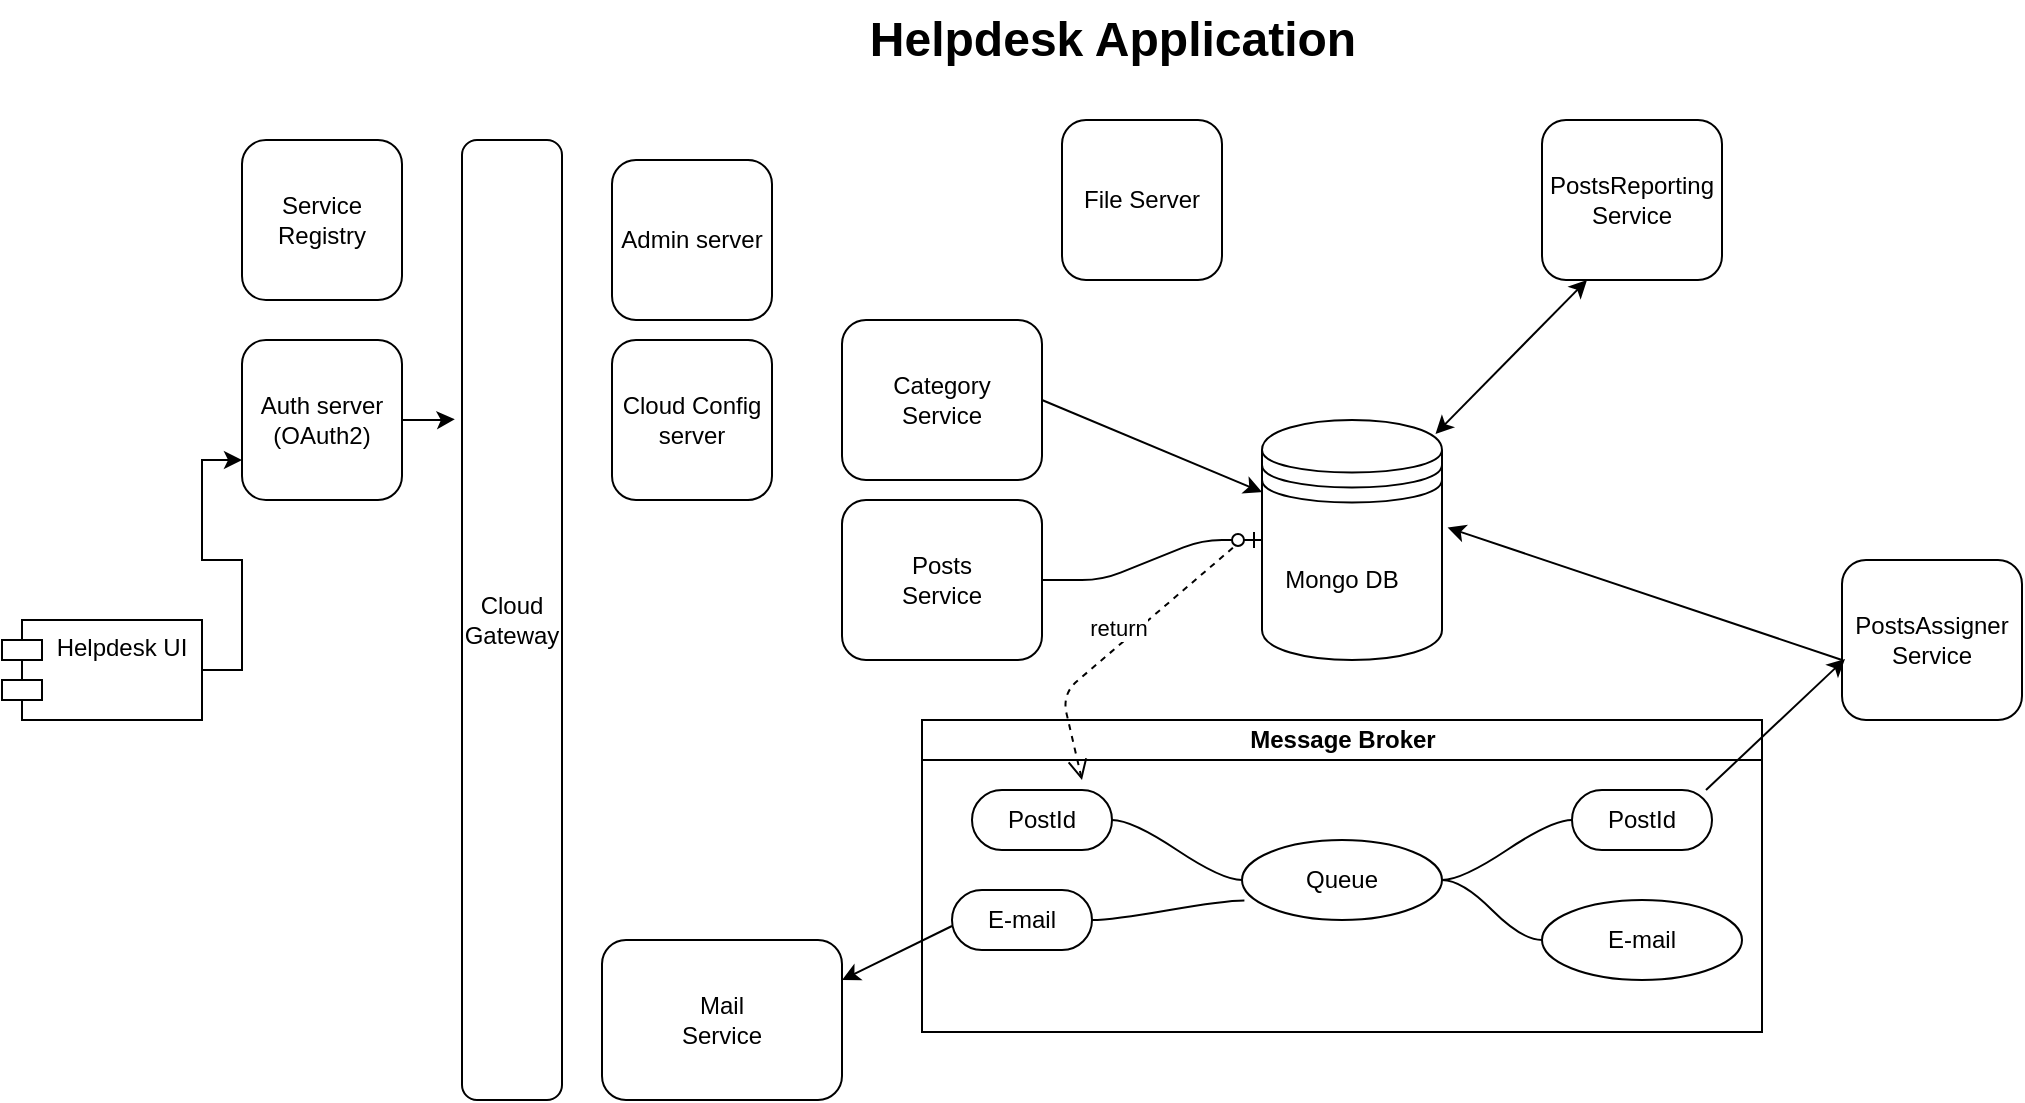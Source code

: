 <mxfile version="14.1.2" type="device" pages="3"><diagram id="i0QKYuTkVu3NXhD5oa9z" name="Page-1"><mxGraphModel dx="1038" dy="548" grid="1" gridSize="10" guides="1" tooltips="1" connect="1" arrows="1" fold="1" page="1" pageScale="1" pageWidth="850" pageHeight="1100" math="0" shadow="0"><root><mxCell id="0"/><mxCell id="1" parent="0"/><mxCell id="Xsb3I-IJ_iOaT5h9NVrV-1" value="Helpdesk Application" style="text;strokeColor=none;fillColor=none;html=1;fontSize=24;fontStyle=1;verticalAlign=middle;align=center;" parent="1" vertex="1"><mxGeometry x="430" y="30" width="270" height="40" as="geometry"/></mxCell><mxCell id="Xsb3I-IJ_iOaT5h9NVrV-2" value="" style="shape=datastore;whiteSpace=wrap;html=1;" parent="1" vertex="1"><mxGeometry x="640" y="240" width="90" height="120" as="geometry"/></mxCell><mxCell id="Xsb3I-IJ_iOaT5h9NVrV-3" value="Posts&lt;br&gt;Service" style="shape=ext;rounded=1;html=1;whiteSpace=wrap;" parent="1" vertex="1"><mxGeometry x="430" y="280" width="100" height="80" as="geometry"/></mxCell><mxCell id="Xsb3I-IJ_iOaT5h9NVrV-4" value="Category&lt;br&gt;Service" style="shape=ext;rounded=1;html=1;whiteSpace=wrap;" parent="1" vertex="1"><mxGeometry x="430" y="190" width="100" height="80" as="geometry"/></mxCell><mxCell id="Xsb3I-IJ_iOaT5h9NVrV-5" value="File Server" style="shape=ext;rounded=1;html=1;whiteSpace=wrap;" parent="1" vertex="1"><mxGeometry x="540" y="90" width="80" height="80" as="geometry"/></mxCell><mxCell id="QtNGmZHZKjVYIAs1s-m7-9" style="edgeStyle=orthogonalEdgeStyle;rounded=0;orthogonalLoop=1;jettySize=auto;html=1;entryX=-0.072;entryY=0.291;entryDx=0;entryDy=0;entryPerimeter=0;" edge="1" parent="1" source="Xsb3I-IJ_iOaT5h9NVrV-6" target="QtNGmZHZKjVYIAs1s-m7-2"><mxGeometry relative="1" as="geometry"/></mxCell><mxCell id="Xsb3I-IJ_iOaT5h9NVrV-6" value="Auth server&lt;br&gt;(OAuth2)" style="shape=ext;rounded=1;html=1;whiteSpace=wrap;" parent="1" vertex="1"><mxGeometry x="130" y="200" width="80" height="80" as="geometry"/></mxCell><mxCell id="Xsb3I-IJ_iOaT5h9NVrV-7" value="PostsReporting&lt;br&gt;Service" style="shape=ext;rounded=1;html=1;whiteSpace=wrap;" parent="1" vertex="1"><mxGeometry x="780" y="90" width="90" height="80" as="geometry"/></mxCell><mxCell id="Xsb3I-IJ_iOaT5h9NVrV-8" value="PostsAssigner&lt;br&gt;Service" style="shape=ext;rounded=1;html=1;whiteSpace=wrap;" parent="1" vertex="1"><mxGeometry x="930" y="310" width="90" height="80" as="geometry"/></mxCell><mxCell id="Xsb3I-IJ_iOaT5h9NVrV-9" value="Mail&lt;br&gt;Service" style="shape=ext;rounded=1;html=1;whiteSpace=wrap;" parent="1" vertex="1"><mxGeometry x="310" y="500" width="120" height="80" as="geometry"/></mxCell><mxCell id="Xsb3I-IJ_iOaT5h9NVrV-25" value="Message Broker" style="swimlane;html=1;startSize=20;horizontal=1;containerType=tree;" parent="1" vertex="1"><mxGeometry x="470" y="390" width="420" height="156" as="geometry"/></mxCell><mxCell id="Xsb3I-IJ_iOaT5h9NVrV-26" value="" style="edgeStyle=entityRelationEdgeStyle;startArrow=none;endArrow=none;segment=10;curved=1;" parent="Xsb3I-IJ_iOaT5h9NVrV-25" source="Xsb3I-IJ_iOaT5h9NVrV-30" target="Xsb3I-IJ_iOaT5h9NVrV-31" edge="1"><mxGeometry relative="1" as="geometry"/></mxCell><mxCell id="Xsb3I-IJ_iOaT5h9NVrV-28" value="" style="edgeStyle=entityRelationEdgeStyle;startArrow=none;endArrow=none;segment=10;curved=1;" parent="Xsb3I-IJ_iOaT5h9NVrV-25" source="Xsb3I-IJ_iOaT5h9NVrV-30" target="Xsb3I-IJ_iOaT5h9NVrV-33" edge="1"><mxGeometry relative="1" as="geometry"/></mxCell><mxCell id="Xsb3I-IJ_iOaT5h9NVrV-30" value="Queue" style="ellipse;whiteSpace=wrap;html=1;align=center;treeFolding=1;treeMoving=1;newEdgeStyle={&quot;edgeStyle&quot;:&quot;entityRelationEdgeStyle&quot;,&quot;startArrow&quot;:&quot;none&quot;,&quot;endArrow&quot;:&quot;none&quot;,&quot;segment&quot;:10,&quot;curved&quot;:1};" parent="Xsb3I-IJ_iOaT5h9NVrV-25" vertex="1"><mxGeometry x="160" y="60" width="100" height="40" as="geometry"/></mxCell><mxCell id="Xsb3I-IJ_iOaT5h9NVrV-31" value="PostId" style="whiteSpace=wrap;html=1;rounded=1;arcSize=50;align=center;verticalAlign=middle;strokeWidth=1;autosize=1;spacing=4;treeFolding=1;treeMoving=1;newEdgeStyle={&quot;edgeStyle&quot;:&quot;entityRelationEdgeStyle&quot;,&quot;startArrow&quot;:&quot;none&quot;,&quot;endArrow&quot;:&quot;none&quot;,&quot;segment&quot;:10,&quot;curved&quot;:1};" parent="Xsb3I-IJ_iOaT5h9NVrV-25" vertex="1"><mxGeometry x="325" y="35" width="70" height="30" as="geometry"/></mxCell><mxCell id="Xsb3I-IJ_iOaT5h9NVrV-33" value="PostId" style="whiteSpace=wrap;html=1;rounded=1;arcSize=50;align=center;verticalAlign=middle;strokeWidth=1;autosize=1;spacing=4;treeFolding=1;treeMoving=1;newEdgeStyle={&quot;edgeStyle&quot;:&quot;entityRelationEdgeStyle&quot;,&quot;startArrow&quot;:&quot;none&quot;,&quot;endArrow&quot;:&quot;none&quot;,&quot;segment&quot;:10,&quot;curved&quot;:1};" parent="Xsb3I-IJ_iOaT5h9NVrV-25" vertex="1"><mxGeometry x="25" y="35" width="70" height="30" as="geometry"/></mxCell><mxCell id="Xsb3I-IJ_iOaT5h9NVrV-37" value="" style="endArrow=classic;html=1;entryX=0.017;entryY=0.618;entryDx=0;entryDy=0;entryPerimeter=0;" parent="Xsb3I-IJ_iOaT5h9NVrV-25" target="Xsb3I-IJ_iOaT5h9NVrV-8" edge="1"><mxGeometry width="50" height="50" relative="1" as="geometry"><mxPoint x="392" y="35" as="sourcePoint"/><mxPoint x="442" y="-15" as="targetPoint"/></mxGeometry></mxCell><mxCell id="Xsb3I-IJ_iOaT5h9NVrV-42" value="" style="edgeStyle=entityRelationEdgeStyle;rounded=0;orthogonalLoop=1;jettySize=auto;html=1;startArrow=none;endArrow=none;segment=10;curved=1;" parent="Xsb3I-IJ_iOaT5h9NVrV-25" source="Xsb3I-IJ_iOaT5h9NVrV-30" target="Xsb3I-IJ_iOaT5h9NVrV-43" edge="1"><mxGeometry relative="1" as="geometry"/></mxCell><mxCell id="Xsb3I-IJ_iOaT5h9NVrV-43" value="E-mail" style="ellipse;whiteSpace=wrap;html=1;align=center;treeFolding=1;treeMoving=1;newEdgeStyle={&quot;edgeStyle&quot;:&quot;entityRelationEdgeStyle&quot;,&quot;startArrow&quot;:&quot;none&quot;,&quot;endArrow&quot;:&quot;none&quot;,&quot;segment&quot;:10,&quot;curved&quot;:1};" parent="Xsb3I-IJ_iOaT5h9NVrV-25" vertex="1"><mxGeometry x="310" y="90" width="100" height="40" as="geometry"/></mxCell><mxCell id="Xsb3I-IJ_iOaT5h9NVrV-44" value="" style="edgeStyle=entityRelationEdgeStyle;startArrow=none;endArrow=none;segment=10;curved=1;exitX=0.012;exitY=0.755;exitDx=0;exitDy=0;exitPerimeter=0;" parent="Xsb3I-IJ_iOaT5h9NVrV-25" source="Xsb3I-IJ_iOaT5h9NVrV-30" target="Xsb3I-IJ_iOaT5h9NVrV-45" edge="1"><mxGeometry relative="1" as="geometry"><mxPoint x="140" y="100" as="sourcePoint"/></mxGeometry></mxCell><mxCell id="Xsb3I-IJ_iOaT5h9NVrV-45" value="E-mail" style="whiteSpace=wrap;html=1;rounded=1;arcSize=50;align=center;verticalAlign=middle;strokeWidth=1;autosize=1;spacing=4;treeFolding=1;treeMoving=1;newEdgeStyle={&quot;edgeStyle&quot;:&quot;entityRelationEdgeStyle&quot;,&quot;startArrow&quot;:&quot;none&quot;,&quot;endArrow&quot;:&quot;none&quot;,&quot;segment&quot;:10,&quot;curved&quot;:1};" parent="Xsb3I-IJ_iOaT5h9NVrV-25" vertex="1"><mxGeometry x="15" y="85" width="70" height="30" as="geometry"/></mxCell><mxCell id="Xsb3I-IJ_iOaT5h9NVrV-46" value="" style="endArrow=classic;html=1;entryX=1;entryY=0.25;entryDx=0;entryDy=0;" parent="Xsb3I-IJ_iOaT5h9NVrV-25" target="Xsb3I-IJ_iOaT5h9NVrV-9" edge="1"><mxGeometry width="50" height="50" relative="1" as="geometry"><mxPoint x="15" y="103" as="sourcePoint"/><mxPoint x="65" y="53" as="targetPoint"/></mxGeometry></mxCell><mxCell id="Xsb3I-IJ_iOaT5h9NVrV-38" value="" style="endArrow=classic;html=1;entryX=1.031;entryY=0.448;entryDx=0;entryDy=0;entryPerimeter=0;" parent="1" target="Xsb3I-IJ_iOaT5h9NVrV-2" edge="1"><mxGeometry width="50" height="50" relative="1" as="geometry"><mxPoint x="930" y="360" as="sourcePoint"/><mxPoint x="800" y="320" as="targetPoint"/></mxGeometry></mxCell><mxCell id="Xsb3I-IJ_iOaT5h9NVrV-39" value="Mongo DB" style="text;html=1;strokeColor=none;fillColor=none;align=center;verticalAlign=middle;whiteSpace=wrap;rounded=0;" parent="1" vertex="1"><mxGeometry x="640" y="310" width="80" height="20" as="geometry"/></mxCell><mxCell id="Xsb3I-IJ_iOaT5h9NVrV-47" value="" style="endArrow=classic;html=1;exitX=1;exitY=0.5;exitDx=0;exitDy=0;entryX=0;entryY=0.3;entryDx=0;entryDy=0;" parent="1" source="Xsb3I-IJ_iOaT5h9NVrV-4" target="Xsb3I-IJ_iOaT5h9NVrV-2" edge="1"><mxGeometry width="50" height="50" relative="1" as="geometry"><mxPoint x="650" y="370" as="sourcePoint"/><mxPoint x="630" y="300" as="targetPoint"/></mxGeometry></mxCell><mxCell id="Xsb3I-IJ_iOaT5h9NVrV-53" value="return" style="html=1;verticalAlign=bottom;endArrow=open;dashed=1;endSize=8;" parent="1" edge="1"><mxGeometry relative="1" as="geometry"><mxPoint x="550" y="420" as="targetPoint"/><mxPoint x="630" y="300" as="sourcePoint"/><Array as="points"><mxPoint x="540" y="377"/><mxPoint x="550" y="420"/></Array></mxGeometry></mxCell><mxCell id="Xsb3I-IJ_iOaT5h9NVrV-55" value="" style="edgeStyle=entityRelationEdgeStyle;fontSize=12;html=1;endArrow=ERzeroToOne;endFill=1;entryX=0;entryY=0.5;entryDx=0;entryDy=0;exitX=1;exitY=0.5;exitDx=0;exitDy=0;" parent="1" target="Xsb3I-IJ_iOaT5h9NVrV-2" edge="1" source="Xsb3I-IJ_iOaT5h9NVrV-3"><mxGeometry width="100" height="100" relative="1" as="geometry"><mxPoint x="400" y="360" as="sourcePoint"/><mxPoint x="500" y="260" as="targetPoint"/></mxGeometry></mxCell><mxCell id="QtNGmZHZKjVYIAs1s-m7-1" value="Admin server" style="shape=ext;rounded=1;html=1;whiteSpace=wrap;" vertex="1" parent="1"><mxGeometry x="315" y="110" width="80" height="80" as="geometry"/></mxCell><mxCell id="QtNGmZHZKjVYIAs1s-m7-2" value="Cloud Gateway" style="rounded=1;whiteSpace=wrap;html=1;" vertex="1" parent="1"><mxGeometry x="240" y="100" width="50" height="480" as="geometry"/></mxCell><mxCell id="QtNGmZHZKjVYIAs1s-m7-5" value="" style="endArrow=classic;startArrow=classic;html=1;exitX=0.964;exitY=0.058;exitDx=0;exitDy=0;exitPerimeter=0;entryX=0.25;entryY=1;entryDx=0;entryDy=0;" edge="1" parent="1" source="Xsb3I-IJ_iOaT5h9NVrV-2" target="Xsb3I-IJ_iOaT5h9NVrV-7"><mxGeometry width="50" height="50" relative="1" as="geometry"><mxPoint x="740" y="230" as="sourcePoint"/><mxPoint x="790" y="180" as="targetPoint"/></mxGeometry></mxCell><mxCell id="QtNGmZHZKjVYIAs1s-m7-6" value="Cloud Config server" style="shape=ext;rounded=1;html=1;whiteSpace=wrap;" vertex="1" parent="1"><mxGeometry x="315" y="200" width="80" height="80" as="geometry"/></mxCell><mxCell id="QtNGmZHZKjVYIAs1s-m7-8" style="edgeStyle=orthogonalEdgeStyle;rounded=0;orthogonalLoop=1;jettySize=auto;html=1;entryX=0;entryY=0.75;entryDx=0;entryDy=0;" edge="1" parent="1" source="QtNGmZHZKjVYIAs1s-m7-7" target="Xsb3I-IJ_iOaT5h9NVrV-6"><mxGeometry relative="1" as="geometry"/></mxCell><mxCell id="QtNGmZHZKjVYIAs1s-m7-7" value="Helpdesk UI" style="shape=module;align=left;spacingLeft=20;align=center;verticalAlign=top;" vertex="1" parent="1"><mxGeometry x="10" y="340" width="100" height="50" as="geometry"/></mxCell><mxCell id="QtNGmZHZKjVYIAs1s-m7-10" value="Service Registry" style="shape=ext;rounded=1;html=1;whiteSpace=wrap;" vertex="1" parent="1"><mxGeometry x="130" y="100" width="80" height="80" as="geometry"/></mxCell></root></mxGraphModel></diagram><diagram id="cvQupKmwcnxofKL7FXI3" name="Page-2"><mxGraphModel dx="1221" dy="645" grid="1" gridSize="10" guides="1" tooltips="1" connect="1" arrows="1" fold="1" page="1" pageScale="1" pageWidth="850" pageHeight="1100" math="0" shadow="0"><root><mxCell id="ZCVSWSXWwXWtBHLbYtSR-0"/><mxCell id="ZCVSWSXWwXWtBHLbYtSR-1" parent="ZCVSWSXWwXWtBHLbYtSR-0"/><mxCell id="ZCVSWSXWwXWtBHLbYtSR-47" style="edgeStyle=orthogonalEdgeStyle;rounded=0;orthogonalLoop=1;jettySize=auto;html=1;entryX=0;entryY=0.5;entryDx=0;entryDy=0;" edge="1" parent="ZCVSWSXWwXWtBHLbYtSR-1" source="ZCVSWSXWwXWtBHLbYtSR-2" target="ZCVSWSXWwXWtBHLbYtSR-3"><mxGeometry relative="1" as="geometry"/></mxCell><mxCell id="ZCVSWSXWwXWtBHLbYtSR-2" value="Başvuru" style="shape=process;whiteSpace=wrap;html=1;backgroundOutline=1;" vertex="1" parent="ZCVSWSXWwXWtBHLbYtSR-1"><mxGeometry x="20" y="100" width="100" height="40" as="geometry"/></mxCell><mxCell id="ZCVSWSXWwXWtBHLbYtSR-15" style="edgeStyle=orthogonalEdgeStyle;rounded=0;orthogonalLoop=1;jettySize=auto;html=1;entryX=0;entryY=0.5;entryDx=0;entryDy=0;" edge="1" parent="ZCVSWSXWwXWtBHLbYtSR-1" source="ZCVSWSXWwXWtBHLbYtSR-3" target="ZCVSWSXWwXWtBHLbYtSR-12"><mxGeometry relative="1" as="geometry"/></mxCell><mxCell id="ZCVSWSXWwXWtBHLbYtSR-3" value="Ön Değerlendirme" style="shape=process;whiteSpace=wrap;html=1;backgroundOutline=1;" vertex="1" parent="ZCVSWSXWwXWtBHLbYtSR-1"><mxGeometry x="150" y="100" width="100" height="40" as="geometry"/></mxCell><mxCell id="ZCVSWSXWwXWtBHLbYtSR-20" style="edgeStyle=orthogonalEdgeStyle;rounded=0;orthogonalLoop=1;jettySize=auto;html=1;entryX=0;entryY=0.5;entryDx=0;entryDy=0;" edge="1" parent="ZCVSWSXWwXWtBHLbYtSR-1" source="ZCVSWSXWwXWtBHLbYtSR-4" target="ZCVSWSXWwXWtBHLbYtSR-5"><mxGeometry relative="1" as="geometry"/></mxCell><mxCell id="ZCVSWSXWwXWtBHLbYtSR-4" value="Yerinde İnceleme" style="shape=process;whiteSpace=wrap;html=1;backgroundOutline=1;" vertex="1" parent="ZCVSWSXWwXWtBHLbYtSR-1"><mxGeometry x="450" y="95" width="90" height="45" as="geometry"/></mxCell><mxCell id="ZCVSWSXWwXWtBHLbYtSR-36" style="edgeStyle=orthogonalEdgeStyle;rounded=0;orthogonalLoop=1;jettySize=auto;html=1;entryX=0.5;entryY=0;entryDx=0;entryDy=0;" edge="1" parent="ZCVSWSXWwXWtBHLbYtSR-1" source="ZCVSWSXWwXWtBHLbYtSR-5" target="ZCVSWSXWwXWtBHLbYtSR-35"><mxGeometry relative="1" as="geometry"/></mxCell><mxCell id="ZCVSWSXWwXWtBHLbYtSR-5" value="Kurul Değerlendirmesi" style="shape=process;whiteSpace=wrap;html=1;backgroundOutline=1;" vertex="1" parent="ZCVSWSXWwXWtBHLbYtSR-1"><mxGeometry x="560" y="95" width="120" height="45" as="geometry"/></mxCell><mxCell id="ZCVSWSXWwXWtBHLbYtSR-22" style="edgeStyle=orthogonalEdgeStyle;rounded=0;orthogonalLoop=1;jettySize=auto;html=1;entryX=0.5;entryY=0;entryDx=0;entryDy=0;" edge="1" parent="ZCVSWSXWwXWtBHLbYtSR-1" source="ZCVSWSXWwXWtBHLbYtSR-6" target="ZCVSWSXWwXWtBHLbYtSR-17"><mxGeometry relative="1" as="geometry"/></mxCell><mxCell id="ZCVSWSXWwXWtBHLbYtSR-6" value="Komite Değerlendirmesi" style="shape=process;whiteSpace=wrap;html=1;backgroundOutline=1;" vertex="1" parent="ZCVSWSXWwXWtBHLbYtSR-1"><mxGeometry x="560" y="230" width="120" height="35" as="geometry"/></mxCell><mxCell id="ZCVSWSXWwXWtBHLbYtSR-18" style="edgeStyle=orthogonalEdgeStyle;rounded=0;orthogonalLoop=1;jettySize=auto;html=1;entryX=1;entryY=0.25;entryDx=0;entryDy=0;" edge="1" parent="ZCVSWSXWwXWtBHLbYtSR-1" source="ZCVSWSXWwXWtBHLbYtSR-7" target="ZCVSWSXWwXWtBHLbYtSR-10"><mxGeometry relative="1" as="geometry"/></mxCell><mxCell id="ZCVSWSXWwXWtBHLbYtSR-32" style="edgeStyle=orthogonalEdgeStyle;rounded=0;orthogonalLoop=1;jettySize=auto;html=1;" edge="1" parent="ZCVSWSXWwXWtBHLbYtSR-1" source="ZCVSWSXWwXWtBHLbYtSR-7"><mxGeometry relative="1" as="geometry"><mxPoint x="620" y="495" as="targetPoint"/></mxGeometry></mxCell><mxCell id="ZCVSWSXWwXWtBHLbYtSR-7" value="İzleme" style="shape=process;whiteSpace=wrap;html=1;backgroundOutline=1;" vertex="1" parent="ZCVSWSXWwXWtBHLbYtSR-1"><mxGeometry x="558.75" y="430" width="122.5" height="40" as="geometry"/></mxCell><mxCell id="ZCVSWSXWwXWtBHLbYtSR-9" value="Proje Sonrası İzleme" style="shape=process;whiteSpace=wrap;html=1;backgroundOutline=1;" vertex="1" parent="ZCVSWSXWwXWtBHLbYtSR-1"><mxGeometry x="560" y="545" width="120" height="30" as="geometry"/></mxCell><mxCell id="ZCVSWSXWwXWtBHLbYtSR-19" style="edgeStyle=orthogonalEdgeStyle;rounded=0;orthogonalLoop=1;jettySize=auto;html=1;entryX=0.384;entryY=1.053;entryDx=0;entryDy=0;entryPerimeter=0;" edge="1" parent="ZCVSWSXWwXWtBHLbYtSR-1" source="ZCVSWSXWwXWtBHLbYtSR-10" target="ZCVSWSXWwXWtBHLbYtSR-2"><mxGeometry relative="1" as="geometry"/></mxCell><mxCell id="ZCVSWSXWwXWtBHLbYtSR-10" value="Revize Başvurusu" style="shape=process;whiteSpace=wrap;html=1;backgroundOutline=1;" vertex="1" parent="ZCVSWSXWwXWtBHLbYtSR-1"><mxGeometry x="140" y="435" width="120" height="35" as="geometry"/></mxCell><mxCell id="ZCVSWSXWwXWtBHLbYtSR-33" style="edgeStyle=orthogonalEdgeStyle;rounded=0;orthogonalLoop=1;jettySize=auto;html=1;entryX=0.5;entryY=0;entryDx=0;entryDy=0;" edge="1" parent="ZCVSWSXWwXWtBHLbYtSR-1" source="ZCVSWSXWwXWtBHLbYtSR-11" target="ZCVSWSXWwXWtBHLbYtSR-9"><mxGeometry relative="1" as="geometry"/></mxCell><mxCell id="ZCVSWSXWwXWtBHLbYtSR-11" value="Ödeme" style="shape=process;whiteSpace=wrap;html=1;backgroundOutline=1;" vertex="1" parent="ZCVSWSXWwXWtBHLbYtSR-1"><mxGeometry x="558.75" y="495" width="122.5" height="30" as="geometry"/></mxCell><mxCell id="ZCVSWSXWwXWtBHLbYtSR-13" style="edgeStyle=orthogonalEdgeStyle;rounded=0;orthogonalLoop=1;jettySize=auto;html=1;entryX=0;entryY=0.5;entryDx=0;entryDy=0;" edge="1" parent="ZCVSWSXWwXWtBHLbYtSR-1" source="ZCVSWSXWwXWtBHLbYtSR-12" target="ZCVSWSXWwXWtBHLbYtSR-4"><mxGeometry relative="1" as="geometry"/></mxCell><mxCell id="ZCVSWSXWwXWtBHLbYtSR-16" style="edgeStyle=orthogonalEdgeStyle;rounded=0;orthogonalLoop=1;jettySize=auto;html=1;entryX=0.848;entryY=0.987;entryDx=0;entryDy=0;entryPerimeter=0;" edge="1" parent="ZCVSWSXWwXWtBHLbYtSR-1" source="ZCVSWSXWwXWtBHLbYtSR-12" target="ZCVSWSXWwXWtBHLbYtSR-2"><mxGeometry relative="1" as="geometry"><mxPoint x="120" y="190" as="targetPoint"/><Array as="points"><mxPoint x="368" y="170"/><mxPoint x="105" y="170"/></Array></mxGeometry></mxCell><mxCell id="ZCVSWSXWwXWtBHLbYtSR-31" style="edgeStyle=orthogonalEdgeStyle;rounded=0;orthogonalLoop=1;jettySize=auto;html=1;entryX=0.5;entryY=0;entryDx=0;entryDy=0;" edge="1" parent="ZCVSWSXWwXWtBHLbYtSR-1" source="ZCVSWSXWwXWtBHLbYtSR-12" target="ZCVSWSXWwXWtBHLbYtSR-5"><mxGeometry relative="1" as="geometry"><mxPoint x="630" y="100" as="targetPoint"/><Array as="points"><mxPoint x="380" y="80"/><mxPoint x="620" y="80"/></Array></mxGeometry></mxCell><mxCell id="ZCVSWSXWwXWtBHLbYtSR-52" style="edgeStyle=orthogonalEdgeStyle;rounded=0;orthogonalLoop=1;jettySize=auto;html=1;entryX=0.5;entryY=0;entryDx=0;entryDy=0;" edge="1" parent="ZCVSWSXWwXWtBHLbYtSR-1" source="ZCVSWSXWwXWtBHLbYtSR-12" target="ZCVSWSXWwXWtBHLbYtSR-50"><mxGeometry relative="1" as="geometry"><Array as="points"><mxPoint x="333" y="50"/><mxPoint x="780" y="50"/></Array></mxGeometry></mxCell><mxCell id="ZCVSWSXWwXWtBHLbYtSR-12" value="Başvuru Uygun" style="rhombus;whiteSpace=wrap;html=1;" vertex="1" parent="ZCVSWSXWwXWtBHLbYtSR-1"><mxGeometry x="300" y="85" width="65" height="70" as="geometry"/></mxCell><mxCell id="ZCVSWSXWwXWtBHLbYtSR-51" style="edgeStyle=orthogonalEdgeStyle;rounded=0;orthogonalLoop=1;jettySize=auto;html=1;entryX=0;entryY=0.667;entryDx=0;entryDy=0;entryPerimeter=0;" edge="1" parent="ZCVSWSXWwXWtBHLbYtSR-1" source="ZCVSWSXWwXWtBHLbYtSR-17" target="ZCVSWSXWwXWtBHLbYtSR-50"><mxGeometry relative="1" as="geometry"/></mxCell><mxCell id="iacnwAJ6oSh0Kk-NSkM--2" style="edgeStyle=orthogonalEdgeStyle;rounded=0;orthogonalLoop=1;jettySize=auto;html=1;entryX=1;entryY=0.5;entryDx=0;entryDy=0;" edge="1" parent="ZCVSWSXWwXWtBHLbYtSR-1" source="ZCVSWSXWwXWtBHLbYtSR-17" target="iacnwAJ6oSh0Kk-NSkM--0"><mxGeometry relative="1" as="geometry"/></mxCell><mxCell id="iacnwAJ6oSh0Kk-NSkM--8" style="edgeStyle=orthogonalEdgeStyle;rounded=0;orthogonalLoop=1;jettySize=auto;html=1;entryX=0.5;entryY=0;entryDx=0;entryDy=0;" edge="1" parent="ZCVSWSXWwXWtBHLbYtSR-1" source="ZCVSWSXWwXWtBHLbYtSR-17" target="ZCVSWSXWwXWtBHLbYtSR-7"><mxGeometry relative="1" as="geometry"/></mxCell><mxCell id="ZCVSWSXWwXWtBHLbYtSR-17" value="Desteklendi" style="rhombus;whiteSpace=wrap;html=1;" vertex="1" parent="ZCVSWSXWwXWtBHLbYtSR-1"><mxGeometry x="580" y="285" width="80" height="50" as="geometry"/></mxCell><mxCell id="ZCVSWSXWwXWtBHLbYtSR-34" value="Revize" style="text;html=1;strokeColor=none;fillColor=none;align=center;verticalAlign=middle;whiteSpace=wrap;rounded=0;" vertex="1" parent="ZCVSWSXWwXWtBHLbYtSR-1"><mxGeometry x="522.5" y="285" width="40" height="20" as="geometry"/></mxCell><mxCell id="ZCVSWSXWwXWtBHLbYtSR-39" style="edgeStyle=orthogonalEdgeStyle;rounded=0;orthogonalLoop=1;jettySize=auto;html=1;entryX=0.664;entryY=1.12;entryDx=0;entryDy=0;entryPerimeter=0;" edge="1" parent="ZCVSWSXWwXWtBHLbYtSR-1" source="ZCVSWSXWwXWtBHLbYtSR-35" target="ZCVSWSXWwXWtBHLbYtSR-2"><mxGeometry relative="1" as="geometry"/></mxCell><mxCell id="iacnwAJ6oSh0Kk-NSkM--9" style="edgeStyle=orthogonalEdgeStyle;rounded=0;orthogonalLoop=1;jettySize=auto;html=1;entryX=0.5;entryY=0;entryDx=0;entryDy=0;" edge="1" parent="ZCVSWSXWwXWtBHLbYtSR-1" source="ZCVSWSXWwXWtBHLbYtSR-35" target="ZCVSWSXWwXWtBHLbYtSR-6"><mxGeometry relative="1" as="geometry"/></mxCell><mxCell id="ZCVSWSXWwXWtBHLbYtSR-35" value="Komite Sevk" style="rhombus;whiteSpace=wrap;html=1;" vertex="1" parent="ZCVSWSXWwXWtBHLbYtSR-1"><mxGeometry x="540" y="170" width="160" height="40" as="geometry"/></mxCell><mxCell id="ZCVSWSXWwXWtBHLbYtSR-41" value="Red" style="text;html=1;strokeColor=none;fillColor=none;align=center;verticalAlign=middle;whiteSpace=wrap;rounded=0;" vertex="1" parent="ZCVSWSXWwXWtBHLbYtSR-1"><mxGeometry x="680" y="285" width="40" height="20" as="geometry"/></mxCell><mxCell id="ZCVSWSXWwXWtBHLbYtSR-42" value="Revize" style="text;html=1;strokeColor=none;fillColor=none;align=center;verticalAlign=middle;whiteSpace=wrap;rounded=0;" vertex="1" parent="ZCVSWSXWwXWtBHLbYtSR-1"><mxGeometry x="510" y="170" width="40" height="20" as="geometry"/></mxCell><mxCell id="ZCVSWSXWwXWtBHLbYtSR-43" value="Evet" style="text;html=1;strokeColor=none;fillColor=none;align=center;verticalAlign=middle;whiteSpace=wrap;rounded=0;" vertex="1" parent="ZCVSWSXWwXWtBHLbYtSR-1"><mxGeometry x="641.25" y="200" width="40" height="20" as="geometry"/></mxCell><mxCell id="ZCVSWSXWwXWtBHLbYtSR-44" value="Evet" style="text;html=1;strokeColor=none;fillColor=none;align=center;verticalAlign=middle;whiteSpace=wrap;rounded=0;" vertex="1" parent="ZCVSWSXWwXWtBHLbYtSR-1"><mxGeometry x="630" y="330" width="40" height="20" as="geometry"/></mxCell><mxCell id="ZCVSWSXWwXWtBHLbYtSR-45" value="Evet" style="text;html=1;strokeColor=none;fillColor=none;align=center;verticalAlign=middle;whiteSpace=wrap;rounded=0;" vertex="1" parent="ZCVSWSXWwXWtBHLbYtSR-1"><mxGeometry x="260" y="95" width="40" height="20" as="geometry"/></mxCell><mxCell id="ZCVSWSXWwXWtBHLbYtSR-46" value="Revize" style="text;html=1;strokeColor=none;fillColor=none;align=center;verticalAlign=middle;whiteSpace=wrap;rounded=0;" vertex="1" parent="ZCVSWSXWwXWtBHLbYtSR-1"><mxGeometry x="270" y="150" width="40" height="20" as="geometry"/></mxCell><mxCell id="ZCVSWSXWwXWtBHLbYtSR-48" value="Düşük/Orta Düşük Teknoloji" style="text;html=1;strokeColor=none;fillColor=none;align=center;verticalAlign=middle;whiteSpace=wrap;rounded=0;" vertex="1" parent="ZCVSWSXWwXWtBHLbYtSR-1"><mxGeometry x="420" y="60" width="170" height="20" as="geometry"/></mxCell><mxCell id="ZCVSWSXWwXWtBHLbYtSR-49" value="Yüksek / Orta YüksekTeknoloji" style="text;html=1;strokeColor=none;fillColor=none;align=center;verticalAlign=middle;whiteSpace=wrap;rounded=0;" vertex="1" parent="ZCVSWSXWwXWtBHLbYtSR-1"><mxGeometry x="390" y="130" width="50" height="40" as="geometry"/></mxCell><mxCell id="ZCVSWSXWwXWtBHLbYtSR-50" value="Bitiş" style="ellipse;whiteSpace=wrap;html=1;aspect=fixed;" vertex="1" parent="ZCVSWSXWwXWtBHLbYtSR-1"><mxGeometry x="750" y="270" width="60" height="60" as="geometry"/></mxCell><mxCell id="ZCVSWSXWwXWtBHLbYtSR-53" value="Hayır (Red)" style="text;html=1;strokeColor=none;fillColor=none;align=center;verticalAlign=middle;whiteSpace=wrap;rounded=0;" vertex="1" parent="ZCVSWSXWwXWtBHLbYtSR-1"><mxGeometry x="250" y="50" width="80" height="20" as="geometry"/></mxCell><mxCell id="ZCVSWSXWwXWtBHLbYtSR-55" style="edgeStyle=orthogonalEdgeStyle;rounded=0;orthogonalLoop=1;jettySize=auto;html=1;entryX=0.5;entryY=1;entryDx=0;entryDy=0;" edge="1" parent="ZCVSWSXWwXWtBHLbYtSR-1" source="ZCVSWSXWwXWtBHLbYtSR-54" target="ZCVSWSXWwXWtBHLbYtSR-50"><mxGeometry relative="1" as="geometry"/></mxCell><mxCell id="ZCVSWSXWwXWtBHLbYtSR-54" value="Sonlandırma Kurulu" style="shape=process;whiteSpace=wrap;html=1;backgroundOutline=1;" vertex="1" parent="ZCVSWSXWwXWtBHLbYtSR-1"><mxGeometry x="561.25" y="595" width="120" height="30" as="geometry"/></mxCell><mxCell id="iacnwAJ6oSh0Kk-NSkM--4" style="edgeStyle=orthogonalEdgeStyle;rounded=0;orthogonalLoop=1;jettySize=auto;html=1;entryX=0.5;entryY=0;entryDx=0;entryDy=0;" edge="1" parent="ZCVSWSXWwXWtBHLbYtSR-1" source="iacnwAJ6oSh0Kk-NSkM--0" target="iacnwAJ6oSh0Kk-NSkM--1"><mxGeometry relative="1" as="geometry"/></mxCell><mxCell id="iacnwAJ6oSh0Kk-NSkM--0" value="Başvuru Revizesi İşlemleri" style="shape=process;whiteSpace=wrap;html=1;backgroundOutline=1;" vertex="1" parent="ZCVSWSXWwXWtBHLbYtSR-1"><mxGeometry x="325" y="260" width="120" height="35" as="geometry"/></mxCell><mxCell id="iacnwAJ6oSh0Kk-NSkM--5" style="edgeStyle=orthogonalEdgeStyle;rounded=0;orthogonalLoop=1;jettySize=auto;html=1;entryX=0.092;entryY=-0.115;entryDx=0;entryDy=0;entryPerimeter=0;" edge="1" parent="ZCVSWSXWwXWtBHLbYtSR-1" source="iacnwAJ6oSh0Kk-NSkM--1" target="ZCVSWSXWwXWtBHLbYtSR-7"><mxGeometry relative="1" as="geometry"><mxPoint x="450" y="420" as="targetPoint"/><Array as="points"><mxPoint x="385" y="410"/><mxPoint x="570" y="410"/></Array></mxGeometry></mxCell><mxCell id="iacnwAJ6oSh0Kk-NSkM--7" style="edgeStyle=orthogonalEdgeStyle;rounded=0;orthogonalLoop=1;jettySize=auto;html=1;" edge="1" parent="ZCVSWSXWwXWtBHLbYtSR-1" source="iacnwAJ6oSh0Kk-NSkM--1" target="ZCVSWSXWwXWtBHLbYtSR-50"><mxGeometry relative="1" as="geometry"><mxPoint x="750" y="340" as="targetPoint"/><Array as="points"><mxPoint x="760" y="375"/></Array></mxGeometry></mxCell><mxCell id="iacnwAJ6oSh0Kk-NSkM--1" value="Revize Uygun" style="rhombus;whiteSpace=wrap;html=1;" vertex="1" parent="ZCVSWSXWwXWtBHLbYtSR-1"><mxGeometry x="310" y="350" width="150" height="50" as="geometry"/></mxCell><mxCell id="iacnwAJ6oSh0Kk-NSkM--6" value="Evet" style="text;html=1;strokeColor=none;fillColor=none;align=center;verticalAlign=middle;whiteSpace=wrap;rounded=0;" vertex="1" parent="ZCVSWSXWwXWtBHLbYtSR-1"><mxGeometry x="340" y="400" width="40" height="20" as="geometry"/></mxCell><mxCell id="iacnwAJ6oSh0Kk-NSkM--11" value="Hayır (Red)" style="text;html=1;strokeColor=none;fillColor=none;align=center;verticalAlign=middle;whiteSpace=wrap;rounded=0;" vertex="1" parent="ZCVSWSXWwXWtBHLbYtSR-1"><mxGeometry x="470" y="350" width="80" height="20" as="geometry"/></mxCell></root></mxGraphModel></diagram><diagram id="XpMZVSLdvZoSqIt0bGKE" name="Page-3"><mxGraphModel dx="1038" dy="548" grid="1" gridSize="10" guides="1" tooltips="1" connect="1" arrows="1" fold="1" page="1" pageScale="1" pageWidth="850" pageHeight="1100" math="0" shadow="0"><root><mxCell id="DgGyPt3FPlW_FHCJBPck-0"/><mxCell id="DgGyPt3FPlW_FHCJBPck-1" parent="DgGyPt3FPlW_FHCJBPck-0"/><mxCell id="TxxA3QVMpf8kRbJEnw3F-0" style="edgeStyle=orthogonalEdgeStyle;rounded=0;orthogonalLoop=1;jettySize=auto;html=1;entryX=0;entryY=0.5;entryDx=0;entryDy=0;" edge="1" parent="DgGyPt3FPlW_FHCJBPck-1" source="TxxA3QVMpf8kRbJEnw3F-1" target="TxxA3QVMpf8kRbJEnw3F-3"><mxGeometry relative="1" as="geometry"/></mxCell><mxCell id="TxxA3QVMpf8kRbJEnw3F-1" value="Başvuru" style="shape=process;whiteSpace=wrap;html=1;backgroundOutline=1;" vertex="1" parent="DgGyPt3FPlW_FHCJBPck-1"><mxGeometry x="120" y="250" width="100" height="40" as="geometry"/></mxCell><mxCell id="TxxA3QVMpf8kRbJEnw3F-2" style="edgeStyle=orthogonalEdgeStyle;rounded=0;orthogonalLoop=1;jettySize=auto;html=1;entryX=0;entryY=0.5;entryDx=0;entryDy=0;" edge="1" parent="DgGyPt3FPlW_FHCJBPck-1" source="TxxA3QVMpf8kRbJEnw3F-3" target="TxxA3QVMpf8kRbJEnw3F-22"><mxGeometry relative="1" as="geometry"/></mxCell><mxCell id="TxxA3QVMpf8kRbJEnw3F-3" value="Ön Değerlendirme" style="shape=process;whiteSpace=wrap;html=1;backgroundOutline=1;" vertex="1" parent="DgGyPt3FPlW_FHCJBPck-1"><mxGeometry x="280" y="250" width="100" height="40" as="geometry"/></mxCell><mxCell id="TxxA3QVMpf8kRbJEnw3F-6" style="edgeStyle=orthogonalEdgeStyle;rounded=0;orthogonalLoop=1;jettySize=auto;html=1;entryX=0.5;entryY=0;entryDx=0;entryDy=0;" edge="1" parent="DgGyPt3FPlW_FHCJBPck-1" source="TxxA3QVMpf8kRbJEnw3F-7" target="TxxA3QVMpf8kRbJEnw3F-30"><mxGeometry relative="1" as="geometry"/></mxCell><mxCell id="TxxA3QVMpf8kRbJEnw3F-7" value="Kurul Değerlendirmesi" style="shape=process;whiteSpace=wrap;html=1;backgroundOutline=1;" vertex="1" parent="DgGyPt3FPlW_FHCJBPck-1"><mxGeometry x="552.5" y="245" width="120" height="45" as="geometry"/></mxCell><mxCell id="TxxA3QVMpf8kRbJEnw3F-8" style="edgeStyle=orthogonalEdgeStyle;rounded=0;orthogonalLoop=1;jettySize=auto;html=1;entryX=0.5;entryY=0;entryDx=0;entryDy=0;" edge="1" parent="DgGyPt3FPlW_FHCJBPck-1" source="TxxA3QVMpf8kRbJEnw3F-9" target="TxxA3QVMpf8kRbJEnw3F-26"><mxGeometry relative="1" as="geometry"/></mxCell><mxCell id="TxxA3QVMpf8kRbJEnw3F-9" value="Komite Değerlendirmesi" style="shape=process;whiteSpace=wrap;html=1;backgroundOutline=1;" vertex="1" parent="DgGyPt3FPlW_FHCJBPck-1"><mxGeometry x="550" y="380" width="120" height="35" as="geometry"/></mxCell><mxCell id="TxxA3QVMpf8kRbJEnw3F-10" style="edgeStyle=orthogonalEdgeStyle;rounded=0;orthogonalLoop=1;jettySize=auto;html=1;entryX=1;entryY=0.25;entryDx=0;entryDy=0;" edge="1" parent="DgGyPt3FPlW_FHCJBPck-1" source="TxxA3QVMpf8kRbJEnw3F-12" target="TxxA3QVMpf8kRbJEnw3F-15"><mxGeometry relative="1" as="geometry"/></mxCell><mxCell id="TxxA3QVMpf8kRbJEnw3F-11" style="edgeStyle=orthogonalEdgeStyle;rounded=0;orthogonalLoop=1;jettySize=auto;html=1;" edge="1" parent="DgGyPt3FPlW_FHCJBPck-1" source="TxxA3QVMpf8kRbJEnw3F-12"><mxGeometry relative="1" as="geometry"><mxPoint x="611.25" y="570" as="targetPoint"/></mxGeometry></mxCell><mxCell id="TxxA3QVMpf8kRbJEnw3F-12" value="İzleme" style="shape=process;whiteSpace=wrap;html=1;backgroundOutline=1;" vertex="1" parent="DgGyPt3FPlW_FHCJBPck-1"><mxGeometry x="550" y="505" width="122.5" height="40" as="geometry"/></mxCell><mxCell id="TxxA3QVMpf8kRbJEnw3F-13" value="Proje Sonrası İzleme" style="shape=process;whiteSpace=wrap;html=1;backgroundOutline=1;" vertex="1" parent="DgGyPt3FPlW_FHCJBPck-1"><mxGeometry x="551.25" y="620" width="120" height="30" as="geometry"/></mxCell><mxCell id="TxxA3QVMpf8kRbJEnw3F-14" style="edgeStyle=orthogonalEdgeStyle;rounded=0;orthogonalLoop=1;jettySize=auto;html=1;entryX=0.384;entryY=1.053;entryDx=0;entryDy=0;entryPerimeter=0;" edge="1" parent="DgGyPt3FPlW_FHCJBPck-1" source="TxxA3QVMpf8kRbJEnw3F-15" target="TxxA3QVMpf8kRbJEnw3F-1"><mxGeometry relative="1" as="geometry"/></mxCell><mxCell id="TxxA3QVMpf8kRbJEnw3F-15" value="Revize Başvurusu" style="shape=process;whiteSpace=wrap;html=1;backgroundOutline=1;" vertex="1" parent="DgGyPt3FPlW_FHCJBPck-1"><mxGeometry x="360" y="515" width="120" height="35" as="geometry"/></mxCell><mxCell id="TxxA3QVMpf8kRbJEnw3F-16" style="edgeStyle=orthogonalEdgeStyle;rounded=0;orthogonalLoop=1;jettySize=auto;html=1;entryX=0.5;entryY=0;entryDx=0;entryDy=0;" edge="1" parent="DgGyPt3FPlW_FHCJBPck-1" source="TxxA3QVMpf8kRbJEnw3F-17" target="TxxA3QVMpf8kRbJEnw3F-13"><mxGeometry relative="1" as="geometry"/></mxCell><mxCell id="TxxA3QVMpf8kRbJEnw3F-17" value="Ödeme" style="shape=process;whiteSpace=wrap;html=1;backgroundOutline=1;" vertex="1" parent="DgGyPt3FPlW_FHCJBPck-1"><mxGeometry x="550" y="570" width="122.5" height="30" as="geometry"/></mxCell><mxCell id="TxxA3QVMpf8kRbJEnw3F-19" style="edgeStyle=orthogonalEdgeStyle;rounded=0;orthogonalLoop=1;jettySize=auto;html=1;entryX=0.848;entryY=0.987;entryDx=0;entryDy=0;entryPerimeter=0;" edge="1" parent="DgGyPt3FPlW_FHCJBPck-1" source="TxxA3QVMpf8kRbJEnw3F-22" target="TxxA3QVMpf8kRbJEnw3F-1"><mxGeometry relative="1" as="geometry"><mxPoint x="110" y="340" as="targetPoint"/><Array as="points"><mxPoint x="443" y="320"/><mxPoint x="205" y="320"/></Array></mxGeometry></mxCell><mxCell id="TxxA3QVMpf8kRbJEnw3F-43" style="edgeStyle=orthogonalEdgeStyle;rounded=0;orthogonalLoop=1;jettySize=auto;html=1;" edge="1" parent="DgGyPt3FPlW_FHCJBPck-1" source="TxxA3QVMpf8kRbJEnw3F-22"><mxGeometry relative="1" as="geometry"><mxPoint x="550" y="270" as="targetPoint"/></mxGeometry></mxCell><mxCell id="TxxA3QVMpf8kRbJEnw3F-22" value="Başvuru Uygun" style="rhombus;whiteSpace=wrap;html=1;" vertex="1" parent="DgGyPt3FPlW_FHCJBPck-1"><mxGeometry x="410" y="235" width="65" height="70" as="geometry"/></mxCell><mxCell id="TxxA3QVMpf8kRbJEnw3F-23" style="edgeStyle=orthogonalEdgeStyle;rounded=0;orthogonalLoop=1;jettySize=auto;html=1;" edge="1" parent="DgGyPt3FPlW_FHCJBPck-1" source="TxxA3QVMpf8kRbJEnw3F-26" target="TxxA3QVMpf8kRbJEnw3F-1"><mxGeometry relative="1" as="geometry"><mxPoint x="70" y="360" as="targetPoint"/><Array as="points"><mxPoint x="170" y="460"/></Array></mxGeometry></mxCell><mxCell id="TxxA3QVMpf8kRbJEnw3F-24" style="edgeStyle=orthogonalEdgeStyle;rounded=0;orthogonalLoop=1;jettySize=auto;html=1;" edge="1" parent="DgGyPt3FPlW_FHCJBPck-1" source="TxxA3QVMpf8kRbJEnw3F-26"><mxGeometry relative="1" as="geometry"><mxPoint x="610" y="495" as="targetPoint"/></mxGeometry></mxCell><mxCell id="TxxA3QVMpf8kRbJEnw3F-25" style="edgeStyle=orthogonalEdgeStyle;rounded=0;orthogonalLoop=1;jettySize=auto;html=1;entryX=0;entryY=0.667;entryDx=0;entryDy=0;entryPerimeter=0;" edge="1" parent="DgGyPt3FPlW_FHCJBPck-1" source="TxxA3QVMpf8kRbJEnw3F-26"><mxGeometry relative="1" as="geometry"><mxPoint x="740" y="460.02" as="targetPoint"/></mxGeometry></mxCell><mxCell id="TxxA3QVMpf8kRbJEnw3F-26" value="Desteklendi" style="rhombus;whiteSpace=wrap;html=1;" vertex="1" parent="DgGyPt3FPlW_FHCJBPck-1"><mxGeometry x="570" y="435" width="80" height="50" as="geometry"/></mxCell><mxCell id="TxxA3QVMpf8kRbJEnw3F-27" value="Revize" style="text;html=1;strokeColor=none;fillColor=none;align=center;verticalAlign=middle;whiteSpace=wrap;rounded=0;" vertex="1" parent="DgGyPt3FPlW_FHCJBPck-1"><mxGeometry x="510" y="435" width="40" height="20" as="geometry"/></mxCell><mxCell id="TxxA3QVMpf8kRbJEnw3F-28" style="edgeStyle=orthogonalEdgeStyle;rounded=0;orthogonalLoop=1;jettySize=auto;html=1;" edge="1" parent="DgGyPt3FPlW_FHCJBPck-1" source="TxxA3QVMpf8kRbJEnw3F-30"><mxGeometry relative="1" as="geometry"><mxPoint x="611.25" y="370" as="targetPoint"/></mxGeometry></mxCell><mxCell id="TxxA3QVMpf8kRbJEnw3F-29" style="edgeStyle=orthogonalEdgeStyle;rounded=0;orthogonalLoop=1;jettySize=auto;html=1;entryX=0.664;entryY=1.12;entryDx=0;entryDy=0;entryPerimeter=0;" edge="1" parent="DgGyPt3FPlW_FHCJBPck-1" source="TxxA3QVMpf8kRbJEnw3F-30" target="TxxA3QVMpf8kRbJEnw3F-1"><mxGeometry relative="1" as="geometry"><Array as="points"><mxPoint x="186" y="340"/></Array></mxGeometry></mxCell><mxCell id="TxxA3QVMpf8kRbJEnw3F-30" value="Komite Sevk" style="rhombus;whiteSpace=wrap;html=1;" vertex="1" parent="DgGyPt3FPlW_FHCJBPck-1"><mxGeometry x="571.25" y="320" width="80" height="40" as="geometry"/></mxCell><mxCell id="TxxA3QVMpf8kRbJEnw3F-31" value="Hayır (Red)" style="text;html=1;strokeColor=none;fillColor=none;align=center;verticalAlign=middle;whiteSpace=wrap;rounded=0;" vertex="1" parent="DgGyPt3FPlW_FHCJBPck-1"><mxGeometry x="651.25" y="435" width="80" height="20" as="geometry"/></mxCell><mxCell id="TxxA3QVMpf8kRbJEnw3F-32" value="Revize" style="text;html=1;strokeColor=none;fillColor=none;align=center;verticalAlign=middle;whiteSpace=wrap;rounded=0;" vertex="1" parent="DgGyPt3FPlW_FHCJBPck-1"><mxGeometry x="500" y="320" width="40" height="20" as="geometry"/></mxCell><mxCell id="TxxA3QVMpf8kRbJEnw3F-33" value="Evet" style="text;html=1;strokeColor=none;fillColor=none;align=center;verticalAlign=middle;whiteSpace=wrap;rounded=0;" vertex="1" parent="DgGyPt3FPlW_FHCJBPck-1"><mxGeometry x="611.25" y="360" width="40" height="20" as="geometry"/></mxCell><mxCell id="TxxA3QVMpf8kRbJEnw3F-34" value="Evet" style="text;html=1;strokeColor=none;fillColor=none;align=center;verticalAlign=middle;whiteSpace=wrap;rounded=0;" vertex="1" parent="DgGyPt3FPlW_FHCJBPck-1"><mxGeometry x="611.25" y="485" width="40" height="20" as="geometry"/></mxCell><mxCell id="TxxA3QVMpf8kRbJEnw3F-36" value="Revize" style="text;html=1;strokeColor=none;fillColor=none;align=center;verticalAlign=middle;whiteSpace=wrap;rounded=0;" vertex="1" parent="DgGyPt3FPlW_FHCJBPck-1"><mxGeometry x="260" y="300" width="40" height="20" as="geometry"/></mxCell><mxCell id="TxxA3QVMpf8kRbJEnw3F-39" value="Bitiş" style="ellipse;whiteSpace=wrap;html=1;aspect=fixed;" vertex="1" parent="DgGyPt3FPlW_FHCJBPck-1"><mxGeometry x="740" y="425" width="60" height="60" as="geometry"/></mxCell><mxCell id="TxxA3QVMpf8kRbJEnw3F-41" style="edgeStyle=orthogonalEdgeStyle;rounded=0;orthogonalLoop=1;jettySize=auto;html=1;entryX=0.5;entryY=1;entryDx=0;entryDy=0;" edge="1" parent="DgGyPt3FPlW_FHCJBPck-1" source="TxxA3QVMpf8kRbJEnw3F-42"><mxGeometry relative="1" as="geometry"><mxPoint x="770" y="480" as="targetPoint"/></mxGeometry></mxCell><mxCell id="TxxA3QVMpf8kRbJEnw3F-42" value="Sonlandırma Kurulu" style="shape=process;whiteSpace=wrap;html=1;backgroundOutline=1;" vertex="1" parent="DgGyPt3FPlW_FHCJBPck-1"><mxGeometry x="552.5" y="670" width="120" height="30" as="geometry"/></mxCell><mxCell id="TxxA3QVMpf8kRbJEnw3F-52" value="" style="edgeStyle=orthogonalEdgeStyle;rounded=0;orthogonalLoop=1;jettySize=auto;html=1;" edge="1" parent="DgGyPt3FPlW_FHCJBPck-1" source="TxxA3QVMpf8kRbJEnw3F-44" target="TxxA3QVMpf8kRbJEnw3F-45"><mxGeometry relative="1" as="geometry"><Array as="points"><mxPoint x="130" y="118"/><mxPoint x="130" y="118"/></Array></mxGeometry></mxCell><mxCell id="TxxA3QVMpf8kRbJEnw3F-44" value="Ön Başvuru" style="shape=process;whiteSpace=wrap;html=1;backgroundOutline=1;" vertex="1" parent="DgGyPt3FPlW_FHCJBPck-1"><mxGeometry x="30" y="95" width="90" height="40" as="geometry"/></mxCell><mxCell id="TxxA3QVMpf8kRbJEnw3F-48" style="edgeStyle=orthogonalEdgeStyle;rounded=0;orthogonalLoop=1;jettySize=auto;html=1;entryX=0.5;entryY=0;entryDx=0;entryDy=0;" edge="1" parent="DgGyPt3FPlW_FHCJBPck-1" source="TxxA3QVMpf8kRbJEnw3F-45" target="TxxA3QVMpf8kRbJEnw3F-1"><mxGeometry relative="1" as="geometry"/></mxCell><mxCell id="TxxA3QVMpf8kRbJEnw3F-49" style="edgeStyle=orthogonalEdgeStyle;rounded=0;orthogonalLoop=1;jettySize=auto;html=1;" edge="1" parent="DgGyPt3FPlW_FHCJBPck-1" source="TxxA3QVMpf8kRbJEnw3F-45"><mxGeometry relative="1" as="geometry"><mxPoint x="400" y="175" as="targetPoint"/><Array as="points"><mxPoint x="220" y="198"/><mxPoint x="360" y="198"/><mxPoint x="360" y="175"/></Array></mxGeometry></mxCell><mxCell id="TxxA3QVMpf8kRbJEnw3F-50" style="edgeStyle=orthogonalEdgeStyle;rounded=0;orthogonalLoop=1;jettySize=auto;html=1;exitX=0.5;exitY=1;exitDx=0;exitDy=0;entryX=0;entryY=0.5;entryDx=0;entryDy=0;entryPerimeter=0;" edge="1" parent="DgGyPt3FPlW_FHCJBPck-1" source="TxxA3QVMpf8kRbJEnw3F-45" target="TxxA3QVMpf8kRbJEnw3F-47"><mxGeometry relative="1" as="geometry"/></mxCell><mxCell id="TxxA3QVMpf8kRbJEnw3F-53" style="edgeStyle=orthogonalEdgeStyle;rounded=0;orthogonalLoop=1;jettySize=auto;html=1;" edge="1" parent="DgGyPt3FPlW_FHCJBPck-1" source="TxxA3QVMpf8kRbJEnw3F-45"><mxGeometry relative="1" as="geometry"><mxPoint x="770" y="420" as="targetPoint"/><Array as="points"><mxPoint x="220" y="70"/><mxPoint x="770" y="70"/></Array></mxGeometry></mxCell><mxCell id="TxxA3QVMpf8kRbJEnw3F-45" value="Ön Başvuru Uygun" style="rhombus;whiteSpace=wrap;html=1;" vertex="1" parent="DgGyPt3FPlW_FHCJBPck-1"><mxGeometry x="150" y="90" width="140" height="55" as="geometry"/></mxCell><mxCell id="TxxA3QVMpf8kRbJEnw3F-55" style="edgeStyle=orthogonalEdgeStyle;rounded=0;orthogonalLoop=1;jettySize=auto;html=1;entryX=0;entryY=0;entryDx=0;entryDy=0;" edge="1" parent="DgGyPt3FPlW_FHCJBPck-1" source="TxxA3QVMpf8kRbJEnw3F-46" target="TxxA3QVMpf8kRbJEnw3F-39"><mxGeometry relative="1" as="geometry"/></mxCell><mxCell id="TxxA3QVMpf8kRbJEnw3F-46" value="Tübitak" style="verticalLabelPosition=bottom;verticalAlign=top;html=1;shape=mxgraph.flowchart.parallel_mode;pointerEvents=1" vertex="1" parent="DgGyPt3FPlW_FHCJBPck-1"><mxGeometry x="410" y="155" width="95" height="40" as="geometry"/></mxCell><mxCell id="TxxA3QVMpf8kRbJEnw3F-54" style="edgeStyle=orthogonalEdgeStyle;rounded=0;orthogonalLoop=1;jettySize=auto;html=1;" edge="1" parent="DgGyPt3FPlW_FHCJBPck-1" source="TxxA3QVMpf8kRbJEnw3F-47"><mxGeometry relative="1" as="geometry"><mxPoint x="760" y="420" as="targetPoint"/></mxGeometry></mxCell><mxCell id="TxxA3QVMpf8kRbJEnw3F-47" value="ETUYS" style="verticalLabelPosition=bottom;verticalAlign=top;html=1;shape=mxgraph.flowchart.parallel_mode;pointerEvents=1" vertex="1" parent="DgGyPt3FPlW_FHCJBPck-1"><mxGeometry x="410" y="90" width="95" height="40" as="geometry"/></mxCell><mxCell id="TxxA3QVMpf8kRbJEnw3F-56" value="Evet" style="text;html=1;strokeColor=none;fillColor=none;align=center;verticalAlign=middle;whiteSpace=wrap;rounded=0;" vertex="1" parent="DgGyPt3FPlW_FHCJBPck-1"><mxGeometry x="180" y="145" width="40" height="20" as="geometry"/></mxCell><mxCell id="TxxA3QVMpf8kRbJEnw3F-57" value="KOSGEB Süreci" style="text;html=1;strokeColor=none;fillColor=none;align=center;verticalAlign=middle;whiteSpace=wrap;rounded=0;" vertex="1" parent="DgGyPt3FPlW_FHCJBPck-1"><mxGeometry x="60" y="200" width="100" height="20" as="geometry"/></mxCell><mxCell id="TxxA3QVMpf8kRbJEnw3F-58" value="Hayır (Red)" style="text;html=1;strokeColor=none;fillColor=none;align=center;verticalAlign=middle;whiteSpace=wrap;rounded=0;" vertex="1" parent="DgGyPt3FPlW_FHCJBPck-1"><mxGeometry x="290" y="50" width="80" height="20" as="geometry"/></mxCell></root></mxGraphModel></diagram></mxfile>